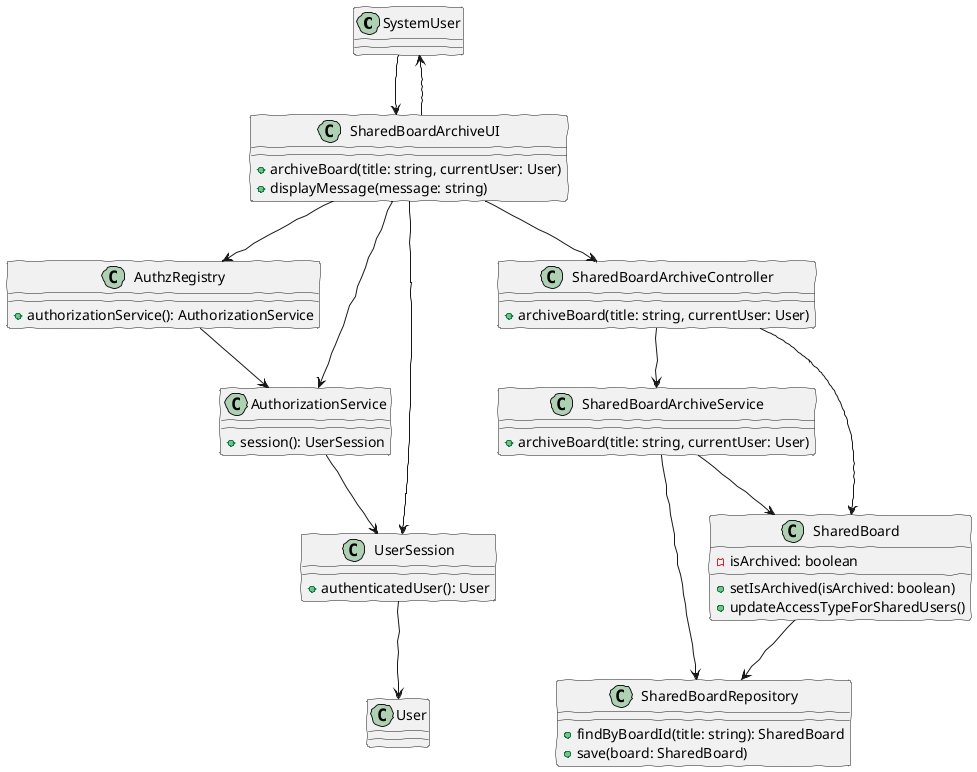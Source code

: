 @startuml
skinparam handwritten true
class SystemUser {
}

class SharedBoardArchiveUI {
  +archiveBoard(title: string, currentUser: User)
  +displayMessage(message: string)
}

class AuthzRegistry {
  +authorizationService(): AuthorizationService
}

class AuthorizationService {
  +session(): UserSession
}

class UserSession {
  +authenticatedUser(): User
}

class SharedBoardArchiveController {
  +archiveBoard(title: string, currentUser: User)
}

class SharedBoardArchiveService {
  +archiveBoard(title: string, currentUser: User)
}

class SharedBoardRepository {
  +findByBoardId(title: string): SharedBoard
  +save(board: SharedBoard)
}

class SharedBoard {
  -isArchived: boolean
  +setIsArchived(isArchived: boolean)
  +updateAccessTypeForSharedUsers()
}

class User {
}

SystemUser --> SharedBoardArchiveUI
SharedBoardArchiveUI --> AuthzRegistry
SharedBoardArchiveUI --> AuthorizationService
SharedBoardArchiveUI --> UserSession
SharedBoardArchiveUI --> SharedBoardArchiveController
SharedBoardArchiveUI --> SystemUser

AuthzRegistry --> AuthorizationService

AuthorizationService --> UserSession

SharedBoardArchiveController --> SharedBoardArchiveService

SharedBoardArchiveService --> SharedBoardRepository

SharedBoardArchiveController --> SharedBoard
SharedBoardArchiveService --> SharedBoard
SharedBoard --> SharedBoardRepository

UserSession --> User

@enduml
